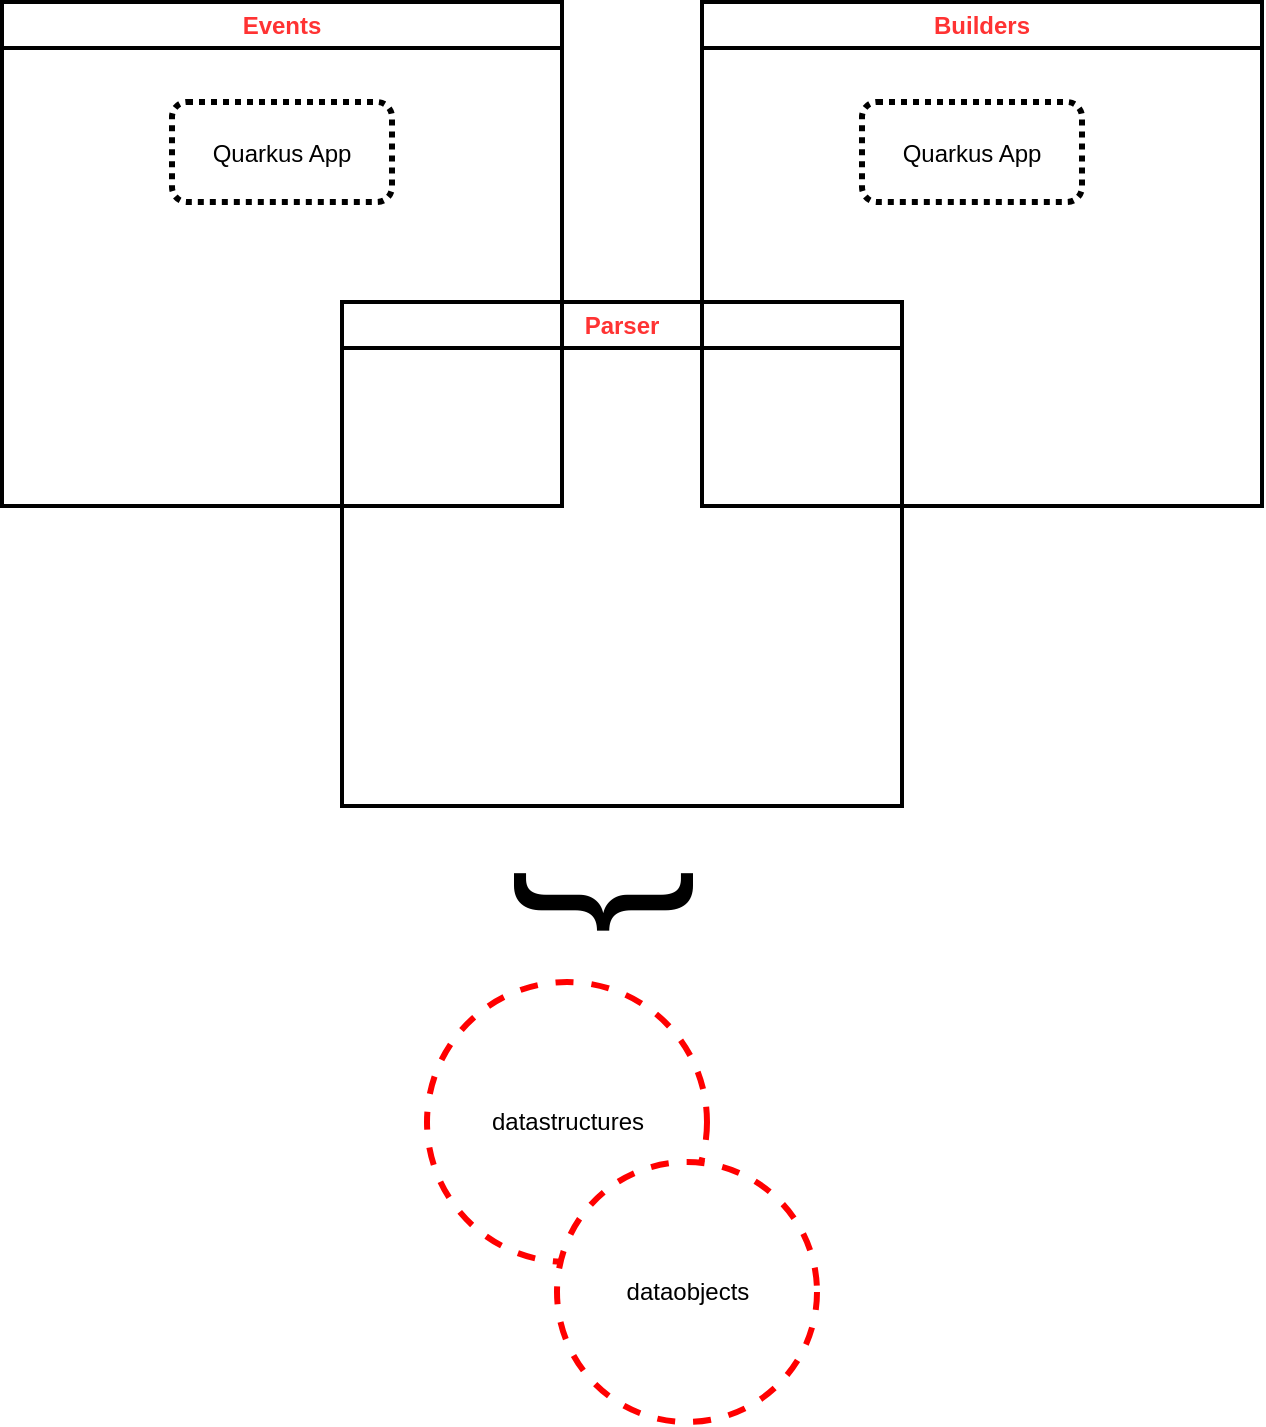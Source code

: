 <mxfile version="15.2.7" type="device" pages="6"><diagram id="ulxe3917Ou9xuqTpKllI" name="Interaction"><mxGraphModel dx="1106" dy="997" grid="1" gridSize="10" guides="1" tooltips="1" connect="1" arrows="1" fold="1" page="1" pageScale="1" pageWidth="1100" pageHeight="850" math="0" shadow="0"><root><mxCell id="8vYpwGuphNS5L3j3tGN_-0"/><mxCell id="8vYpwGuphNS5L3j3tGN_-1" parent="8vYpwGuphNS5L3j3tGN_-0"/><mxCell id="IEOnPltbJGbIKzHviBoK-0" value="Parser" style="swimlane;whiteSpace=wrap;fontColor=#FF3333;strokeWidth=2;" vertex="1" parent="8vYpwGuphNS5L3j3tGN_-1"><mxGeometry x="340" y="230" width="280" height="252" as="geometry"/></mxCell><mxCell id="IEOnPltbJGbIKzHviBoK-2" value="Events" style="swimlane;whiteSpace=wrap;fontColor=#FF3333;strokeWidth=2;" vertex="1" parent="8vYpwGuphNS5L3j3tGN_-1"><mxGeometry x="170" y="80" width="280" height="252" as="geometry"/></mxCell><mxCell id="IEOnPltbJGbIKzHviBoK-3" value="Quarkus App" style="rounded=1;strokeWidth=3;dashed=1;dashPattern=1 1;" vertex="1" parent="IEOnPltbJGbIKzHviBoK-2"><mxGeometry x="85" y="50" width="110" height="50" as="geometry"/></mxCell><mxCell id="IEOnPltbJGbIKzHviBoK-4" value="Builders" style="swimlane;whiteSpace=wrap;fontColor=#FF3333;strokeWidth=2;" vertex="1" parent="8vYpwGuphNS5L3j3tGN_-1"><mxGeometry x="520" y="80" width="280" height="252" as="geometry"/></mxCell><mxCell id="IEOnPltbJGbIKzHviBoK-5" value="Quarkus App" style="rounded=1;strokeWidth=3;dashed=1;dashPattern=1 1;" vertex="1" parent="IEOnPltbJGbIKzHviBoK-4"><mxGeometry x="80" y="50" width="110" height="50" as="geometry"/></mxCell><mxCell id="IEOnPltbJGbIKzHviBoK-10" value="datastructures" style="ellipse;whiteSpace=wrap;html=1;aspect=fixed;strokeWidth=3;dashed=1;strokeColor=#FF0000;" vertex="1" parent="8vYpwGuphNS5L3j3tGN_-1"><mxGeometry x="382.5" y="570" width="140" height="140" as="geometry"/></mxCell><mxCell id="IEOnPltbJGbIKzHviBoK-9" value="dataobjects" style="ellipse;whiteSpace=wrap;html=1;aspect=fixed;strokeWidth=3;dashed=1;strokeColor=#FF0000;" vertex="1" parent="8vYpwGuphNS5L3j3tGN_-1"><mxGeometry x="447.5" y="660" width="130" height="130" as="geometry"/></mxCell><mxCell id="IEOnPltbJGbIKzHviBoK-13" value="&lt;font style=&quot;font-size: 96px&quot;&gt;}&lt;/font&gt;" style="text;html=1;strokeColor=none;fillColor=none;align=center;verticalAlign=middle;whiteSpace=wrap;rounded=0;dashed=1;rotation=90;" vertex="1" parent="8vYpwGuphNS5L3j3tGN_-1"><mxGeometry x="460" y="520" width="40" height="20" as="geometry"/></mxCell></root></mxGraphModel></diagram><diagram id="kiQTEqcOGtj1cUUPd3Hc" name="EventBuilder-Overview"><mxGraphModel dx="1106" dy="997" grid="1" gridSize="10" guides="1" tooltips="1" connect="1" arrows="1" fold="1" page="1" pageScale="1" pageWidth="1100" pageHeight="850" math="0" shadow="0"><root><mxCell id="bd1XEU9sp6yISs1n2xl9-0"/><mxCell id="bd1XEU9sp6yISs1n2xl9-1" parent="bd1XEU9sp6yISs1n2xl9-0"/><mxCell id="WXGwkjUU3RUpJI2dXeLc-0" value="Event Builder" style="swimlane;whiteSpace=wrap;fontColor=#FF3333;dashed=1;strokeWidth=3;strokeColor=#006633;" parent="bd1XEU9sp6yISs1n2xl9-1" vertex="1"><mxGeometry x="700" y="140" width="310" height="310" as="geometry"/></mxCell><mxCell id="WXGwkjUU3RUpJI2dXeLc-6" value="Event Builder Components" style="swimlane;whiteSpace=wrap;fontColor=#FF3333;dashed=1;strokeWidth=3;strokeColor=#006633;align=center;" parent="bd1XEU9sp6yISs1n2xl9-1" vertex="1"><mxGeometry x="95" y="94" width="275" height="236" as="geometry"/></mxCell><mxCell id="WXGwkjUU3RUpJI2dXeLc-2" value="Parsers" style="ellipse;whiteSpace=wrap;html=1;dashed=1;fontFamily=Verdana;fontSize=14;fontColor=#FF3333;strokeWidth=3;" parent="WXGwkjUU3RUpJI2dXeLc-6" vertex="1"><mxGeometry x="84.25" y="40" width="106.5" height="85" as="geometry"/></mxCell><mxCell id="WXGwkjUU3RUpJI2dXeLc-3" value="Data&lt;br&gt;Objects" style="ellipse;whiteSpace=wrap;html=1;dashed=1;fontFamily=Verdana;fontSize=14;fontColor=#FF3333;strokeWidth=3;" parent="WXGwkjUU3RUpJI2dXeLc-6" vertex="1"><mxGeometry x="55" y="96" width="92.5" height="70" as="geometry"/></mxCell><mxCell id="WXGwkjUU3RUpJI2dXeLc-4" value="Data&lt;br&gt;Structures" style="ellipse;whiteSpace=wrap;html=1;dashed=1;fontFamily=Verdana;fontSize=14;fontColor=#FF3333;strokeWidth=3;" parent="WXGwkjUU3RUpJI2dXeLc-6" vertex="1"><mxGeometry x="125" y="96" width="95" height="70" as="geometry"/></mxCell><mxCell id="WXGwkjUU3RUpJI2dXeLc-5" value="Event" style="ellipse;whiteSpace=wrap;html=1;dashed=1;fontFamily=Verdana;fontSize=14;fontColor=#FF3333;strokeWidth=3;" parent="bd1XEU9sp6yISs1n2xl9-1" vertex="1"><mxGeometry x="30" y="70" width="110" height="84" as="geometry"/></mxCell></root></mxGraphModel></diagram><diagram name="EventBuilder-WithiniDaaS" id="Mc_lJb-6TFqywcktzr2C"><mxGraphModel dx="1106" dy="997" grid="1" gridSize="10" guides="1" tooltips="1" connect="1" arrows="1" fold="1" page="1" pageScale="1" pageWidth="1169" pageHeight="826" background="none" math="0" shadow="0"><root><mxCell id="-2KMAy27HxV8J3acrTl2-0"/><mxCell id="-2KMAy27HxV8J3acrTl2-1" parent="-2KMAy27HxV8J3acrTl2-0"/><mxCell id="-2KMAy27HxV8J3acrTl2-2" value="iDaaS Connect" style="swimlane;whiteSpace=wrap;fontColor=#FF0000;strokeWidth=2;" parent="-2KMAy27HxV8J3acrTl2-1" vertex="1"><mxGeometry x="150" y="128" width="450" height="592" as="geometry"/></mxCell><mxCell id="-2KMAy27HxV8J3acrTl2-5" value="Connection&#10;EndPoint" style="fontStyle=1;rounded=1;" parent="-2KMAy27HxV8J3acrTl2-2" vertex="1"><mxGeometry x="105.5" y="110" width="110" height="50" as="geometry"/></mxCell><mxCell id="-2KMAy27HxV8J3acrTl2-6" value="Audit" style="fontStyle=1;rounded=1;" parent="-2KMAy27HxV8J3acrTl2-2" vertex="1"><mxGeometry x="105.5" y="220" width="110" height="50" as="geometry"/></mxCell><mxCell id="-2KMAy27HxV8J3acrTl2-7" value="" style="endArrow=open;strokeColor=#FF0000;endFill=1;rounded=0;strokeWidth=3;" parent="-2KMAy27HxV8J3acrTl2-2" source="-2KMAy27HxV8J3acrTl2-5" target="-2KMAy27HxV8J3acrTl2-6" edge="1"><mxGeometry relative="1" as="geometry"/></mxCell><mxCell id="-2KMAy27HxV8J3acrTl2-8" value="Bean&#10;(Routing/&#10;Terminology, &#10;etc.)" style="fontStyle=1;rounded=1;" parent="-2KMAy27HxV8J3acrTl2-2" vertex="1"><mxGeometry x="105.5" y="325" width="110" height="75" as="geometry"/></mxCell><mxCell id="-2KMAy27HxV8J3acrTl2-9" value="" style="endArrow=open;strokeColor=#FF0000;endFill=1;rounded=0;strokeWidth=3;" parent="-2KMAy27HxV8J3acrTl2-2" source="-2KMAy27HxV8J3acrTl2-6" target="-2KMAy27HxV8J3acrTl2-8" edge="1"><mxGeometry relative="1" as="geometry"/></mxCell><mxCell id="-2KMAy27HxV8J3acrTl2-11" value="Event Builder" style="swimlane;whiteSpace=wrap;fontColor=#FF3333;dashed=1;strokeWidth=3;strokeColor=#006633;" parent="-2KMAy27HxV8J3acrTl2-2" vertex="1"><mxGeometry x="200" y="362" width="240" height="208" as="geometry"/></mxCell><mxCell id="-2KMAy27HxV8J3acrTl2-40" value="Event &lt;br&gt;Builder" style="ellipse;whiteSpace=wrap;html=1;dashed=1;fontFamily=Verdana;fontSize=14;fontColor=#FF3333;strokeWidth=3;" parent="-2KMAy27HxV8J3acrTl2-11" vertex="1"><mxGeometry x="10" y="60" width="110" height="86" as="geometry"/></mxCell><mxCell id="-2KMAy27HxV8J3acrTl2-41" value="Parsers" style="ellipse;whiteSpace=wrap;html=1;dashed=1;fontFamily=Verdana;fontSize=14;fontColor=#FF3333;strokeWidth=3;" parent="-2KMAy27HxV8J3acrTl2-11" vertex="1"><mxGeometry x="100" y="80" width="83" height="64" as="geometry"/></mxCell><mxCell id="-2KMAy27HxV8J3acrTl2-42" value="Data&lt;br&gt;Objects" style="ellipse;whiteSpace=wrap;html=1;dashed=1;fontFamily=Verdana;fontSize=14;fontColor=#FF3333;strokeWidth=3;" parent="-2KMAy27HxV8J3acrTl2-11" vertex="1"><mxGeometry x="150" y="40" width="85" height="69" as="geometry"/></mxCell><mxCell id="-2KMAy27HxV8J3acrTl2-43" value="Data&lt;br&gt;Structures" style="ellipse;whiteSpace=wrap;html=1;dashed=1;fontFamily=Verdana;fontSize=14;fontColor=#FF3333;strokeWidth=3;" parent="-2KMAy27HxV8J3acrTl2-11" vertex="1"><mxGeometry x="140" y="120" width="95" height="70" as="geometry"/></mxCell><mxCell id="-2KMAy27HxV8J3acrTl2-30" value="KIC (Knowledge, Insight and Conformance)" style="swimlane;whiteSpace=wrap;fontColor=#FF3333;strokeWidth=2;" parent="-2KMAy27HxV8J3acrTl2-1" vertex="1"><mxGeometry x="722" y="128" width="280" height="132" as="geometry"/></mxCell><mxCell id="-2KMAy27HxV8J3acrTl2-31" value="iDaaS KIC&#10;Integration" style="rounded=1;strokeWidth=2;dashed=1;" parent="-2KMAy27HxV8J3acrTl2-30" vertex="1"><mxGeometry x="85" y="52" width="110" height="50" as="geometry"/></mxCell><mxCell id="-2KMAy27HxV8J3acrTl2-36" value="" style="endArrow=open;strokeColor=#FF0000;endFill=1;rounded=0;exitX=1;exitY=0.5;exitDx=0;exitDy=0;edgeStyle=orthogonalEdgeStyle;dashed=1;strokeWidth=3;" parent="-2KMAy27HxV8J3acrTl2-1" source="-2KMAy27HxV8J3acrTl2-6" edge="1"><mxGeometry relative="1" as="geometry"><mxPoint x="590" y="80" as="targetPoint"/><Array as="points"><mxPoint x="430" y="373"/><mxPoint x="430" y="80"/><mxPoint x="520" y="80"/></Array></mxGeometry></mxCell><mxCell id="-2KMAy27HxV8J3acrTl2-3" value="" style="ellipse;shape=startState;fillColor=#000000;strokeColor=#ff0000;" parent="-2KMAy27HxV8J3acrTl2-1" vertex="1"><mxGeometry x="40" y="248" width="30" height="30" as="geometry"/></mxCell><mxCell id="-2KMAy27HxV8J3acrTl2-4" value="" style="edgeStyle=elbowEdgeStyle;elbow=horizontal;verticalAlign=bottom;endArrow=open;endSize=8;strokeColor=#FF0000;endFill=1;rounded=0;startArrow=classic;startFill=1;strokeWidth=3;dashed=1;" parent="-2KMAy27HxV8J3acrTl2-1" source="-2KMAy27HxV8J3acrTl2-3" target="-2KMAy27HxV8J3acrTl2-5" edge="1"><mxGeometry x="295.5" y="168" as="geometry"><mxPoint x="310.5" y="238" as="targetPoint"/></mxGeometry></mxCell><mxCell id="-2KMAy27HxV8J3acrTl2-37" value="External&#10;System" style="text;strokeColor=none;fillColor=none;align=left;verticalAlign=top;spacingLeft=4;spacingRight=4;overflow=hidden;rotatable=0;points=[[0,0.5],[1,0.5]];portConstraint=eastwest;fontFamily=Verdana;fontSize=14;fontColor=#0000FF;fontStyle=1" parent="-2KMAy27HxV8J3acrTl2-1" vertex="1"><mxGeometry x="17.5" y="290" width="75" height="40" as="geometry"/></mxCell><mxCell id="-2KMAy27HxV8J3acrTl2-38" value="&lt;b&gt;Kafka&lt;/b&gt;" style="shape=cylinder3;whiteSpace=wrap;html=1;boundedLbl=1;backgroundOutline=1;size=15;fontFamily=Verdana;fontSize=14;fontColor=#FF3333;dashed=1;strokeWidth=3;" parent="-2KMAy27HxV8J3acrTl2-1" vertex="1"><mxGeometry x="600" y="30" width="95" height="90" as="geometry"/></mxCell><mxCell id="-2KMAy27HxV8J3acrTl2-39" value="" style="endArrow=open;strokeColor=#FF0000;endFill=1;rounded=0;edgeStyle=orthogonalEdgeStyle;dashed=1;strokeWidth=3;" parent="-2KMAy27HxV8J3acrTl2-1" edge="1"><mxGeometry relative="1" as="geometry"><mxPoint x="600" y="630" as="sourcePoint"/><mxPoint x="650" y="130" as="targetPoint"/><Array as="points"><mxPoint x="650" y="630"/></Array></mxGeometry></mxCell><mxCell id="-2KMAy27HxV8J3acrTl2-44" value="Terminology Persistence" style="swimlane;whiteSpace=wrap;fontColor=#FF3333;strokeWidth=2;" parent="-2KMAy27HxV8J3acrTl2-1" vertex="1"><mxGeometry x="722" y="400" width="280" height="252" as="geometry"/></mxCell><mxCell id="-2KMAy27HxV8J3acrTl2-45" value="Quarkus App" style="rounded=1;strokeWidth=3;dashed=1;dashPattern=1 1;" parent="-2KMAy27HxV8J3acrTl2-44" vertex="1"><mxGeometry x="90" y="100" width="110" height="50" as="geometry"/></mxCell><mxCell id="-2KMAy27HxV8J3acrTl2-46" value="" style="endArrow=classic;strokeColor=#FF0000;endFill=1;rounded=0;edgeStyle=orthogonalEdgeStyle;dashed=1;strokeWidth=3;exitX=0;exitY=0.5;exitDx=0;exitDy=0;startArrow=classic;startFill=1;" parent="-2KMAy27HxV8J3acrTl2-1" source="-2KMAy27HxV8J3acrTl2-45" edge="1"><mxGeometry relative="1" as="geometry"><mxPoint x="610" y="640" as="sourcePoint"/><mxPoint x="660" y="130" as="targetPoint"/><Array as="points"><mxPoint x="660" y="525"/></Array></mxGeometry></mxCell><mxCell id="-2KMAy27HxV8J3acrTl2-47" value="" style="endArrow=none;strokeColor=#FF0000;endFill=0;rounded=0;edgeStyle=orthogonalEdgeStyle;dashed=1;strokeWidth=3;startArrow=classic;startFill=1;" parent="-2KMAy27HxV8J3acrTl2-1" edge="1"><mxGeometry relative="1" as="geometry"><mxPoint x="800" y="210" as="sourcePoint"/><mxPoint x="670" y="140" as="targetPoint"/><Array as="points"><mxPoint x="670" y="210"/></Array></mxGeometry></mxCell><mxCell id="-2KMAy27HxV8J3acrTl2-48" value="" style="shape=dataStorage;whiteSpace=wrap;html=1;fixedSize=1;rounded=1;dashed=1;fontFamily=Verdana;fontSize=14;fontColor=#FF3333;strokeWidth=4;rotation=-180;strokeColor=#0000CC;" parent="-2KMAy27HxV8J3acrTl2-1" vertex="1"><mxGeometry x="1018" y="268" width="100" height="80" as="geometry"/></mxCell><mxCell id="-2KMAy27HxV8J3acrTl2-50" value="RDBMS" style="fontStyle=1;rounded=1;strokeColor=none;" parent="-2KMAy27HxV8J3acrTl2-1" vertex="1"><mxGeometry x="1047" y="285" width="50" height="50" as="geometry"/></mxCell><mxCell id="-2KMAy27HxV8J3acrTl2-49" value="" style="shape=dataStorage;whiteSpace=wrap;html=1;fixedSize=1;rounded=1;dashed=1;fontFamily=Verdana;fontSize=14;fontColor=#FF3333;strokeWidth=4;rotation=-180;strokeColor=#0000CC;" parent="-2KMAy27HxV8J3acrTl2-1" vertex="1"><mxGeometry x="1018" y="370" width="100" height="80" as="geometry"/></mxCell><mxCell id="-2KMAy27HxV8J3acrTl2-51" value="NoSQL" style="fontStyle=1;rounded=1;strokeColor=none;" parent="-2KMAy27HxV8J3acrTl2-1" vertex="1"><mxGeometry x="1047" y="385" width="50" height="50" as="geometry"/></mxCell><mxCell id="S8z9UE66z-leJwnGE7oX-0" value="" style="endArrow=classic;strokeColor=#FF0000;endFill=1;rounded=0;edgeStyle=orthogonalEdgeStyle;dashed=1;strokeWidth=3;startArrow=classic;startFill=1;" parent="-2KMAy27HxV8J3acrTl2-1" target="-2KMAy27HxV8J3acrTl2-48" edge="1"><mxGeometry relative="1" as="geometry"><mxPoint x="930" y="525" as="sourcePoint"/><mxPoint x="638" y="140" as="targetPoint"/><Array as="points"><mxPoint x="988" y="525"/><mxPoint x="988" y="308"/></Array></mxGeometry></mxCell><mxCell id="S8z9UE66z-leJwnGE7oX-2" value="" style="endArrow=classic;strokeColor=#FF0000;endFill=1;rounded=0;edgeStyle=orthogonalEdgeStyle;dashed=1;strokeWidth=3;startArrow=none;startFill=0;" parent="-2KMAy27HxV8J3acrTl2-1" edge="1"><mxGeometry relative="1" as="geometry"><mxPoint x="989" y="408" as="sourcePoint"/><mxPoint x="1019" y="408" as="targetPoint"/><Array as="points"><mxPoint x="989" y="408"/></Array></mxGeometry></mxCell><mxCell id="S8z9UE66z-leJwnGE7oX-3" value="" style="endArrow=none;strokeColor=#FF0000;endFill=0;rounded=0;edgeStyle=orthogonalEdgeStyle;dashed=1;strokeWidth=3;startArrow=classic;startFill=1;exitX=0.5;exitY=1;exitDx=0;exitDy=0;" parent="-2KMAy27HxV8J3acrTl2-1" source="-2KMAy27HxV8J3acrTl2-48" edge="1"><mxGeometry relative="1" as="geometry"><mxPoint x="1150" y="230" as="sourcePoint"/><mxPoint x="920" y="210" as="targetPoint"/><Array as="points"><mxPoint x="1068" y="210"/></Array></mxGeometry></mxCell></root></mxGraphModel></diagram><diagram name="EventBuilder-WithiniDaaS-ThirdPartyApps" id="8dgoup-V4tSh-Kbf2mVl"><mxGraphModel dx="1106" dy="997" grid="1" gridSize="10" guides="1" tooltips="1" connect="1" arrows="1" fold="1" page="1" pageScale="1" pageWidth="1169" pageHeight="826" background="none" math="0" shadow="0"><root><mxCell id="3XrLEpBF6TZmgAFREp5K-0"/><mxCell id="3XrLEpBF6TZmgAFREp5K-1" parent="3XrLEpBF6TZmgAFREp5K-0"/><mxCell id="3XrLEpBF6TZmgAFREp5K-2" value="iDaaS Connect" style="swimlane;whiteSpace=wrap;fontColor=#FF0000;strokeWidth=2;" parent="3XrLEpBF6TZmgAFREp5K-1" vertex="1"><mxGeometry x="150" y="128" width="450" height="592" as="geometry"/></mxCell><mxCell id="3XrLEpBF6TZmgAFREp5K-3" value="Connection&#10;EndPoint" style="fontStyle=1;rounded=1;" parent="3XrLEpBF6TZmgAFREp5K-2" vertex="1"><mxGeometry x="105.5" y="110" width="110" height="50" as="geometry"/></mxCell><mxCell id="3XrLEpBF6TZmgAFREp5K-4" value="Audit" style="fontStyle=1;rounded=1;" parent="3XrLEpBF6TZmgAFREp5K-2" vertex="1"><mxGeometry x="105.5" y="220" width="110" height="50" as="geometry"/></mxCell><mxCell id="3XrLEpBF6TZmgAFREp5K-5" value="" style="endArrow=open;strokeColor=#FF0000;endFill=1;rounded=0;strokeWidth=3;" parent="3XrLEpBF6TZmgAFREp5K-2" source="3XrLEpBF6TZmgAFREp5K-3" target="3XrLEpBF6TZmgAFREp5K-4" edge="1"><mxGeometry relative="1" as="geometry"/></mxCell><mxCell id="3XrLEpBF6TZmgAFREp5K-6" value="Bean&#10;(Routing/&#10;Terminology, &#10;etc.)" style="fontStyle=1;rounded=1;" parent="3XrLEpBF6TZmgAFREp5K-2" vertex="1"><mxGeometry x="105.5" y="325" width="110" height="75" as="geometry"/></mxCell><mxCell id="3XrLEpBF6TZmgAFREp5K-7" value="" style="endArrow=open;strokeColor=#FF0000;endFill=1;rounded=0;strokeWidth=3;" parent="3XrLEpBF6TZmgAFREp5K-2" source="3XrLEpBF6TZmgAFREp5K-4" target="3XrLEpBF6TZmgAFREp5K-6" edge="1"><mxGeometry relative="1" as="geometry"/></mxCell><mxCell id="3XrLEpBF6TZmgAFREp5K-8" value="Event Builder" style="swimlane;whiteSpace=wrap;fontColor=#FF3333;dashed=1;strokeWidth=3;strokeColor=#006633;" parent="3XrLEpBF6TZmgAFREp5K-2" vertex="1"><mxGeometry x="200" y="362" width="240" height="208" as="geometry"/></mxCell><mxCell id="3XrLEpBF6TZmgAFREp5K-9" value="Event &lt;br&gt;Builder" style="ellipse;whiteSpace=wrap;html=1;dashed=1;fontFamily=Verdana;fontSize=14;fontColor=#FF3333;strokeWidth=3;" parent="3XrLEpBF6TZmgAFREp5K-8" vertex="1"><mxGeometry x="10" y="60" width="110" height="86" as="geometry"/></mxCell><mxCell id="3XrLEpBF6TZmgAFREp5K-10" value="Parsers" style="ellipse;whiteSpace=wrap;html=1;dashed=1;fontFamily=Verdana;fontSize=14;fontColor=#FF3333;strokeWidth=3;" parent="3XrLEpBF6TZmgAFREp5K-8" vertex="1"><mxGeometry x="100" y="80" width="83" height="64" as="geometry"/></mxCell><mxCell id="3XrLEpBF6TZmgAFREp5K-11" value="Data&lt;br&gt;Objects" style="ellipse;whiteSpace=wrap;html=1;dashed=1;fontFamily=Verdana;fontSize=14;fontColor=#FF3333;strokeWidth=3;" parent="3XrLEpBF6TZmgAFREp5K-8" vertex="1"><mxGeometry x="150" y="40" width="85" height="69" as="geometry"/></mxCell><mxCell id="3XrLEpBF6TZmgAFREp5K-12" value="Data&lt;br&gt;Structures" style="ellipse;whiteSpace=wrap;html=1;dashed=1;fontFamily=Verdana;fontSize=14;fontColor=#FF3333;strokeWidth=3;" parent="3XrLEpBF6TZmgAFREp5K-8" vertex="1"><mxGeometry x="140" y="120" width="95" height="70" as="geometry"/></mxCell><mxCell id="3XrLEpBF6TZmgAFREp5K-13" value="KIC (Knowledge, Insight and Conformance)" style="swimlane;whiteSpace=wrap;fontColor=#FF3333;strokeWidth=2;" parent="3XrLEpBF6TZmgAFREp5K-1" vertex="1"><mxGeometry x="722" y="128" width="280" height="152" as="geometry"/></mxCell><mxCell id="3XrLEpBF6TZmgAFREp5K-14" value="iDaaS KIC&#10;Integration" style="rounded=1;strokeWidth=2;dashed=1;" parent="3XrLEpBF6TZmgAFREp5K-13" vertex="1"><mxGeometry x="85" y="52" width="110" height="50" as="geometry"/></mxCell><mxCell id="3XrLEpBF6TZmgAFREp5K-15" value="" style="endArrow=open;strokeColor=#FF0000;endFill=1;rounded=0;exitX=1;exitY=0.5;exitDx=0;exitDy=0;edgeStyle=orthogonalEdgeStyle;dashed=1;strokeWidth=3;" parent="3XrLEpBF6TZmgAFREp5K-1" source="3XrLEpBF6TZmgAFREp5K-4" edge="1"><mxGeometry relative="1" as="geometry"><mxPoint x="590" y="80" as="targetPoint"/><Array as="points"><mxPoint x="430" y="373"/><mxPoint x="430" y="80"/><mxPoint x="520" y="80"/></Array></mxGeometry></mxCell><mxCell id="3XrLEpBF6TZmgAFREp5K-16" value="" style="ellipse;shape=startState;fillColor=#000000;strokeColor=#ff0000;" parent="3XrLEpBF6TZmgAFREp5K-1" vertex="1"><mxGeometry x="40" y="248" width="30" height="30" as="geometry"/></mxCell><mxCell id="3XrLEpBF6TZmgAFREp5K-17" value="" style="edgeStyle=elbowEdgeStyle;elbow=horizontal;verticalAlign=bottom;endArrow=open;endSize=8;strokeColor=#FF0000;endFill=1;rounded=0;startArrow=classic;startFill=1;strokeWidth=3;dashed=1;" parent="3XrLEpBF6TZmgAFREp5K-1" source="3XrLEpBF6TZmgAFREp5K-16" target="3XrLEpBF6TZmgAFREp5K-3" edge="1"><mxGeometry x="295.5" y="168" as="geometry"><mxPoint x="310.5" y="238" as="targetPoint"/></mxGeometry></mxCell><mxCell id="3XrLEpBF6TZmgAFREp5K-18" value="External&#10;System" style="text;strokeColor=none;fillColor=none;align=left;verticalAlign=top;spacingLeft=4;spacingRight=4;overflow=hidden;rotatable=0;points=[[0,0.5],[1,0.5]];portConstraint=eastwest;fontFamily=Verdana;fontSize=14;fontColor=#0000FF;fontStyle=1" parent="3XrLEpBF6TZmgAFREp5K-1" vertex="1"><mxGeometry x="17.5" y="290" width="75" height="40" as="geometry"/></mxCell><mxCell id="3XrLEpBF6TZmgAFREp5K-19" value="&lt;b&gt;Kafka&lt;/b&gt;" style="shape=cylinder3;whiteSpace=wrap;html=1;boundedLbl=1;backgroundOutline=1;size=15;fontFamily=Verdana;fontSize=14;fontColor=#FF3333;dashed=1;strokeWidth=3;" parent="3XrLEpBF6TZmgAFREp5K-1" vertex="1"><mxGeometry x="600" y="30" width="95" height="90" as="geometry"/></mxCell><mxCell id="3XrLEpBF6TZmgAFREp5K-20" value="" style="endArrow=open;strokeColor=#FF0000;endFill=1;rounded=0;edgeStyle=orthogonalEdgeStyle;dashed=1;strokeWidth=3;" parent="3XrLEpBF6TZmgAFREp5K-1" edge="1"><mxGeometry relative="1" as="geometry"><mxPoint x="600" y="630" as="sourcePoint"/><mxPoint x="650" y="130" as="targetPoint"/><Array as="points"><mxPoint x="650" y="630"/></Array></mxGeometry></mxCell><mxCell id="3XrLEpBF6TZmgAFREp5K-21" value="Terminology Persistence" style="swimlane;whiteSpace=wrap;fontColor=#FF3333;strokeWidth=2;" parent="3XrLEpBF6TZmgAFREp5K-1" vertex="1"><mxGeometry x="722" y="400" width="280" height="252" as="geometry"/></mxCell><mxCell id="3XrLEpBF6TZmgAFREp5K-22" value="Quarkus App" style="rounded=1;strokeWidth=3;dashed=1;dashPattern=1 1;" parent="3XrLEpBF6TZmgAFREp5K-21" vertex="1"><mxGeometry x="90" y="100" width="110" height="50" as="geometry"/></mxCell><mxCell id="3XrLEpBF6TZmgAFREp5K-23" value="" style="endArrow=classic;strokeColor=#FF0000;endFill=1;rounded=0;edgeStyle=orthogonalEdgeStyle;dashed=1;strokeWidth=3;exitX=0;exitY=0.5;exitDx=0;exitDy=0;startArrow=classic;startFill=1;" parent="3XrLEpBF6TZmgAFREp5K-1" source="3XrLEpBF6TZmgAFREp5K-22" edge="1"><mxGeometry relative="1" as="geometry"><mxPoint x="610" y="640" as="sourcePoint"/><mxPoint x="660" y="130" as="targetPoint"/><Array as="points"><mxPoint x="660" y="525"/></Array></mxGeometry></mxCell><mxCell id="3XrLEpBF6TZmgAFREp5K-24" value="" style="endArrow=none;strokeColor=#FF0000;endFill=0;rounded=0;edgeStyle=orthogonalEdgeStyle;dashed=1;strokeWidth=3;startArrow=classic;startFill=1;" parent="3XrLEpBF6TZmgAFREp5K-1" edge="1"><mxGeometry relative="1" as="geometry"><mxPoint x="800" y="210" as="sourcePoint"/><mxPoint x="670" y="140" as="targetPoint"/><Array as="points"><mxPoint x="670" y="210"/></Array></mxGeometry></mxCell><mxCell id="3XrLEpBF6TZmgAFREp5K-25" value="" style="shape=dataStorage;whiteSpace=wrap;html=1;fixedSize=1;rounded=1;dashed=1;fontFamily=Verdana;fontSize=14;fontColor=#FF3333;strokeWidth=4;rotation=-180;strokeColor=#0000CC;" parent="3XrLEpBF6TZmgAFREp5K-1" vertex="1"><mxGeometry x="1030" y="268" width="100" height="80" as="geometry"/></mxCell><mxCell id="3XrLEpBF6TZmgAFREp5K-26" value="RDBMS" style="fontStyle=1;rounded=1;strokeColor=none;" parent="3XrLEpBF6TZmgAFREp5K-1" vertex="1"><mxGeometry x="1059" y="285" width="50" height="50" as="geometry"/></mxCell><mxCell id="3XrLEpBF6TZmgAFREp5K-27" value="" style="shape=dataStorage;whiteSpace=wrap;html=1;fixedSize=1;rounded=1;dashed=1;fontFamily=Verdana;fontSize=14;fontColor=#FF3333;strokeWidth=4;rotation=-180;strokeColor=#0000CC;" parent="3XrLEpBF6TZmgAFREp5K-1" vertex="1"><mxGeometry x="1030" y="370" width="100" height="80" as="geometry"/></mxCell><mxCell id="3XrLEpBF6TZmgAFREp5K-28" value="NoSQL" style="fontStyle=1;rounded=1;strokeColor=none;" parent="3XrLEpBF6TZmgAFREp5K-1" vertex="1"><mxGeometry x="1059" y="385" width="50" height="50" as="geometry"/></mxCell><mxCell id="3XrLEpBF6TZmgAFREp5K-29" value="" style="endArrow=classic;strokeColor=#FF0000;endFill=1;rounded=0;edgeStyle=orthogonalEdgeStyle;dashed=1;strokeWidth=3;startArrow=classic;startFill=1;" parent="3XrLEpBF6TZmgAFREp5K-1" target="3XrLEpBF6TZmgAFREp5K-25" edge="1"><mxGeometry relative="1" as="geometry"><mxPoint x="930" y="525" as="sourcePoint"/><mxPoint x="638" y="140" as="targetPoint"/><Array as="points"><mxPoint x="988" y="525"/><mxPoint x="988" y="308"/></Array></mxGeometry></mxCell><mxCell id="3XrLEpBF6TZmgAFREp5K-30" value="" style="endArrow=classic;strokeColor=#FF0000;endFill=1;rounded=0;edgeStyle=orthogonalEdgeStyle;dashed=1;strokeWidth=3;startArrow=none;startFill=0;" parent="3XrLEpBF6TZmgAFREp5K-1" edge="1"><mxGeometry relative="1" as="geometry"><mxPoint x="1001" y="408" as="sourcePoint"/><mxPoint x="1031" y="408" as="targetPoint"/><Array as="points"><mxPoint x="1001" y="408"/></Array></mxGeometry></mxCell><mxCell id="3XrLEpBF6TZmgAFREp5K-31" value="" style="endArrow=none;strokeColor=#FF0000;endFill=0;rounded=0;edgeStyle=orthogonalEdgeStyle;dashed=1;strokeWidth=3;startArrow=classic;startFill=1;exitX=0.5;exitY=1;exitDx=0;exitDy=0;" parent="3XrLEpBF6TZmgAFREp5K-1" source="3XrLEpBF6TZmgAFREp5K-25" edge="1"><mxGeometry relative="1" as="geometry"><mxPoint x="1150" y="230" as="sourcePoint"/><mxPoint x="920" y="210" as="targetPoint"/><Array as="points"><mxPoint x="1080" y="210"/></Array></mxGeometry></mxCell></root></mxGraphModel></diagram><diagram id="lj4dx6glvmICcAoy7SPo" name="Terminologies"><mxGraphModel dx="1106" dy="997" grid="1" gridSize="10" guides="1" tooltips="1" connect="1" arrows="1" fold="1" page="1" pageScale="1" pageWidth="1100" pageHeight="850" math="0" shadow="0"><root><mxCell id="QduFuZYSjqJJgHO1AbLs-0"/><mxCell id="QduFuZYSjqJJgHO1AbLs-1" parent="QduFuZYSjqJJgHO1AbLs-0"/><mxCell id="Q1M-0kxsI51w2UNyi3Uw-0" value="Conversions" style="swimlane;whiteSpace=wrap;strokeWidth=2;strokeColor=#1966FF;fontFamily=Comfortaa;fontSource=https%3A%2F%2Ffonts.googleapis.com%2Fcss%3Ffamily%3DComfortaa;fontColor=#FF0000;rounded=1;shadow=0;fontStyle=1" parent="QduFuZYSjqJJgHO1AbLs-1" vertex="1"><mxGeometry x="50" y="100" width="280" height="200" as="geometry"/></mxCell><mxCell id="Q1M-0kxsI51w2UNyi3Uw-12" value="CCDA" style="text;html=1;strokeColor=none;fillColor=none;align=center;verticalAlign=middle;whiteSpace=wrap;rounded=0;dashed=1;fontFamily=Comfortaa;fontSource=https%3A%2F%2Ffonts.googleapis.com%2Fcss%3Ffamily%3DComfortaa;fontColor=#FF0000;fontSize=15;" parent="Q1M-0kxsI51w2UNyi3Uw-0" vertex="1"><mxGeometry x="110" y="60" width="40" height="20" as="geometry"/></mxCell><mxCell id="Q1M-0kxsI51w2UNyi3Uw-13" value="v3" style="text;html=1;strokeColor=none;fillColor=none;align=center;verticalAlign=middle;whiteSpace=wrap;rounded=0;dashed=1;fontFamily=Comfortaa;fontSource=https://fonts.googleapis.com/css?family=Comfortaa;fontColor=#FF0000;fontSize=15;" parent="Q1M-0kxsI51w2UNyi3Uw-0" vertex="1"><mxGeometry x="80" y="90" width="40" height="20" as="geometry"/></mxCell><mxCell id="Q1M-0kxsI51w2UNyi3Uw-14" value="v4" style="text;html=1;strokeColor=none;fillColor=none;align=center;verticalAlign=middle;whiteSpace=wrap;rounded=0;dashed=1;fontFamily=Comfortaa;fontSource=https://fonts.googleapis.com/css?family=Comfortaa;fontColor=#FF0000;fontSize=15;" parent="Q1M-0kxsI51w2UNyi3Uw-0" vertex="1"><mxGeometry x="140" y="90" width="40" height="20" as="geometry"/></mxCell><mxCell id="Q1M-0kxsI51w2UNyi3Uw-9" value="Industry Std Implementation(s)" style="swimlane;whiteSpace=wrap;strokeWidth=2;strokeColor=#1966FF;fontFamily=Comfortaa;fontSource=https%3A%2F%2Ffonts.googleapis.com%2Fcss%3Ffamily%3DComfortaa;fontColor=#FF0000;rounded=1;shadow=0;" parent="QduFuZYSjqJJgHO1AbLs-1" vertex="1"><mxGeometry x="340" y="100" width="280" height="200" as="geometry"/></mxCell><mxCell id="Q1M-0kxsI51w2UNyi3Uw-15" value="HL7 v2.x" style="text;html=1;strokeColor=none;fillColor=none;align=center;verticalAlign=middle;whiteSpace=wrap;rounded=0;dashed=1;fontFamily=Comfortaa;fontSource=https%3A%2F%2Ffonts.googleapis.com%2Fcss%3Ffamily%3DComfortaa;fontColor=#FF0000;fontSize=15;" parent="Q1M-0kxsI51w2UNyi3Uw-9" vertex="1"><mxGeometry x="110" y="60" width="80" height="20" as="geometry"/></mxCell><mxCell id="Q1M-0kxsI51w2UNyi3Uw-16" value="FHIR R4" style="text;html=1;strokeColor=none;fillColor=none;align=center;verticalAlign=middle;whiteSpace=wrap;rounded=0;dashed=1;fontFamily=Comfortaa;fontSource=https%3A%2F%2Ffonts.googleapis.com%2Fcss%3Ffamily%3DComfortaa;fontColor=#FF0000;fontSize=15;" parent="Q1M-0kxsI51w2UNyi3Uw-9" vertex="1"><mxGeometry x="110" y="90" width="80" height="20" as="geometry"/></mxCell><mxCell id="Q1M-0kxsI51w2UNyi3Uw-11" value="Expert Systems" style="swimlane;whiteSpace=wrap;strokeWidth=2;strokeColor=#1966FF;fontFamily=Comfortaa;fontSource=https%3A%2F%2Ffonts.googleapis.com%2Fcss%3Ffamily%3DComfortaa;fontColor=#FF3333;rounded=1;shadow=0;" parent="QduFuZYSjqJJgHO1AbLs-1" vertex="1"><mxGeometry x="630" y="100" width="280" height="200" as="geometry"/></mxCell><mxCell id="S132FvnOkkpCYLfTr2O0-0" value="APIs" style="text;html=1;strokeColor=none;fillColor=none;align=center;verticalAlign=middle;whiteSpace=wrap;rounded=0;dashed=1;fontFamily=Comfortaa;fontSource=https%3A%2F%2Ffonts.googleapis.com%2Fcss%3Ffamily%3DComfortaa;fontColor=#FF0000;fontSize=15;" parent="Q1M-0kxsI51w2UNyi3Uw-11" vertex="1"><mxGeometry x="120" y="60" width="80" height="20" as="geometry"/></mxCell><mxCell id="Q1M-0kxsI51w2UNyi3Uw-10" value="CrossMappings" style="swimlane;whiteSpace=wrap;dashed=1;strokeWidth=2;fontFamily=Comfortaa;fontSource=https%3A%2F%2Ffonts.googleapis.com%2Fcss%3Ffamily%3DComfortaa;fontColor=#000099;rounded=1;" parent="QduFuZYSjqJJgHO1AbLs-1" vertex="1"><mxGeometry x="200" y="244" width="520" height="200" as="geometry"/></mxCell><mxCell id="Q1M-0kxsI51w2UNyi3Uw-17" value="Association to all terms is by unique application and organization (facility)" style="text;html=1;strokeColor=none;fillColor=none;align=center;verticalAlign=middle;whiteSpace=wrap;rounded=0;dashed=1;fontFamily=Comfortaa;fontSource=https://fonts.googleapis.com/css?family=Comfortaa;fontSize=15;fontColor=#67AB9F;fontStyle=1" parent="Q1M-0kxsI51w2UNyi3Uw-10" vertex="1"><mxGeometry x="10" y="171" width="500" height="20" as="geometry"/></mxCell></root></mxGraphModel></diagram><diagram name="General Data Flow" id="e7e014a7-5840-1c2e-5031-d8a46d1fe8dd"><mxGraphModel dx="1106" dy="997" grid="1" gridSize="10" guides="1" tooltips="1" connect="1" arrows="1" fold="1" page="1" pageScale="1" pageWidth="1169" pageHeight="826" background="none" math="0" shadow="0"><root><mxCell id="0"/><mxCell id="1" parent="0"/><mxCell id="2" value="Thread 1" style="swimlane;whiteSpace=wrap" parent="1" vertex="1"><mxGeometry x="164.5" y="128" width="280" height="570" as="geometry"/></mxCell><mxCell id="5" value="" style="ellipse;shape=startState;fillColor=#000000;strokeColor=#ff0000;" parent="2" vertex="1"><mxGeometry x="100" y="40" width="30" height="30" as="geometry"/></mxCell><mxCell id="6" value="" style="edgeStyle=elbowEdgeStyle;elbow=horizontal;verticalAlign=bottom;endArrow=open;endSize=8;strokeColor=#FF0000;endFill=1;rounded=0" parent="2" source="5" target="7" edge="1"><mxGeometry x="100" y="40" as="geometry"><mxPoint x="115" y="110" as="targetPoint"/></mxGeometry></mxCell><mxCell id="7" value="idle" style="" parent="2" vertex="1"><mxGeometry x="60" y="110" width="110" height="50" as="geometry"/></mxCell><mxCell id="8" value="user action" style="" parent="2" vertex="1"><mxGeometry x="60" y="220" width="110" height="50" as="geometry"/></mxCell><mxCell id="9" value="" style="endArrow=open;strokeColor=#FF0000;endFill=1;rounded=0" parent="2" source="7" target="8" edge="1"><mxGeometry relative="1" as="geometry"/></mxCell><mxCell id="10" value="post command" style="" parent="2" vertex="1"><mxGeometry x="60" y="325" width="110" height="50" as="geometry"/></mxCell><mxCell id="11" value="" style="endArrow=open;strokeColor=#FF0000;endFill=1;rounded=0" parent="2" source="8" target="10" edge="1"><mxGeometry relative="1" as="geometry"/></mxCell><mxCell id="12" value="" style="edgeStyle=elbowEdgeStyle;elbow=horizontal;strokeColor=#FF0000;endArrow=open;endFill=1;rounded=0" parent="2" source="10" target="7" edge="1"><mxGeometry width="100" height="100" relative="1" as="geometry"><mxPoint x="160" y="290" as="sourcePoint"/><mxPoint x="260" y="190" as="targetPoint"/><Array as="points"><mxPoint x="30" y="250"/></Array></mxGeometry></mxCell><mxCell id="3" value="Thread 2" style="swimlane;whiteSpace=wrap" parent="1" vertex="1"><mxGeometry x="444.5" y="128" width="280" height="570" as="geometry"/></mxCell><mxCell id="13" value="" style="ellipse;shape=startState;fillColor=#000000;strokeColor=#ff0000;" parent="3" vertex="1"><mxGeometry x="60" y="40" width="30" height="30" as="geometry"/></mxCell><mxCell id="14" value="" style="edgeStyle=elbowEdgeStyle;elbow=horizontal;verticalAlign=bottom;endArrow=open;endSize=8;strokeColor=#FF0000;endFill=1;rounded=0" parent="3" source="13" target="15" edge="1"><mxGeometry x="40" y="20" as="geometry"><mxPoint x="55" y="90" as="targetPoint"/></mxGeometry></mxCell><mxCell id="15" value="idle" style="" parent="3" vertex="1"><mxGeometry x="20" y="110" width="110" height="50" as="geometry"/></mxCell><mxCell id="16" value="check for &#10;new commands" style="" parent="3" vertex="1"><mxGeometry x="20" y="220" width="110" height="50" as="geometry"/></mxCell><mxCell id="17" value="" style="endArrow=open;strokeColor=#FF0000;endFill=1;rounded=0" parent="3" source="15" target="16" edge="1"><mxGeometry relative="1" as="geometry"/></mxCell><mxCell id="18" value="command queue" style="" parent="3" vertex="1"><mxGeometry x="20" y="325" width="110" height="50" as="geometry"/></mxCell><mxCell id="19" value="" style="endArrow=open;strokeColor=#FF0000;endFill=1;rounded=0" parent="3" source="16" target="18" edge="1"><mxGeometry relative="1" as="geometry"/></mxCell><mxCell id="21" value="queue empty" style="rhombus;fillColor=#ffffc0;strokeColor=#ff0000;" parent="3" vertex="1"><mxGeometry x="150" y="225" width="80" height="40" as="geometry"/></mxCell><mxCell id="22" value="yes" style="edgeStyle=elbowEdgeStyle;elbow=horizontal;align=left;verticalAlign=bottom;endArrow=open;endSize=8;strokeColor=#FF0000;exitX=0.5;exitY=0;endFill=1;rounded=0;entryX=0.75;entryY=0.5;entryPerimeter=0" parent="3" source="21" target="25" edge="1"><mxGeometry x="-1" relative="1" as="geometry"><mxPoint x="160" y="150" as="targetPoint"/><Array as="points"><mxPoint x="190" y="180"/></Array></mxGeometry></mxCell><mxCell id="23" value="no" style="edgeStyle=elbowEdgeStyle;elbow=horizontal;align=left;verticalAlign=top;endArrow=open;endSize=8;strokeColor=#FF0000;endFill=1;rounded=0" parent="3" source="21" target="30" edge="1"><mxGeometry x="-1" relative="1" as="geometry"><mxPoint x="190" y="305" as="targetPoint"/></mxGeometry></mxCell><mxCell id="24" value="" style="endArrow=open;strokeColor=#FF0000;endFill=1;rounded=0" parent="3" source="16" target="21" edge="1"><mxGeometry relative="1" as="geometry"/></mxCell><mxCell id="25" value="" style="shape=line;strokeWidth=6;strokeColor=#ff0000;rotation=90" parent="3" vertex="1"><mxGeometry x="130" y="127.5" width="50" height="15" as="geometry"/></mxCell><mxCell id="26" value="" style="edgeStyle=elbowEdgeStyle;elbow=horizontal;verticalAlign=bottom;endArrow=open;endSize=8;strokeColor=#FF0000;endFill=1;rounded=0" parent="3" source="25" target="15" edge="1"><mxGeometry x="130" y="90" as="geometry"><mxPoint x="230" y="140" as="targetPoint"/></mxGeometry></mxCell><mxCell id="30" value="dispatch&#10;command&#10;worker thread" style="" parent="3" vertex="1"><mxGeometry x="140" y="325" width="110" height="50" as="geometry"/></mxCell><mxCell id="31" value="critical&#10;section" style="shape=note;whiteSpace=wrap;size=17" parent="3" vertex="1"><mxGeometry x="105" y="490" width="100" height="50" as="geometry"/></mxCell><mxCell id="32" value="" style="endArrow=none;strokeColor=#FF0000;endFill=0;rounded=0;dashed=1" parent="3" source="18" target="31" edge="1"><mxGeometry relative="1" as="geometry"/></mxCell><mxCell id="34" value="" style="whiteSpace=wrap;strokeColor=#FF0000;fillColor=#FF0000" parent="3" vertex="1"><mxGeometry x="245" y="395" width="5" height="45" as="geometry"/></mxCell><mxCell id="41" value="" style="edgeStyle=elbowEdgeStyle;elbow=horizontal;entryX=0;entryY=0.5;strokeColor=#FF0000;endArrow=open;endFill=1;rounded=0" parent="3" source="30" target="34" edge="1"><mxGeometry width="100" height="100" relative="1" as="geometry"><mxPoint x="60" y="480" as="sourcePoint"/><mxPoint x="160" y="380" as="targetPoint"/><Array as="points"><mxPoint x="195" y="400"/></Array></mxGeometry></mxCell><mxCell id="4" value="Thread 3" style="swimlane;whiteSpace=wrap" parent="1" vertex="1"><mxGeometry x="724.5" y="128" width="280" height="570" as="geometry"/></mxCell><mxCell id="33" value="process&#10;command" style="" parent="4" vertex="1"><mxGeometry x="90" y="405" width="110" height="50" as="geometry"/></mxCell><mxCell id="35" value="" style="edgeStyle=elbowEdgeStyle;elbow=horizontal;strokeColor=#FF0000;endArrow=open;endFill=1;rounded=0;entryX=0.25;entryY=0.5;entryPerimeter=0" parent="4" target="25" edge="1"><mxGeometry width="100" height="100" relative="1" as="geometry"><mxPoint x="-30" y="410" as="sourcePoint"/><mxPoint x="-120" y="120" as="targetPoint"/><Array as="points"><mxPoint x="-10" y="135"/></Array></mxGeometry></mxCell><mxCell id="37" value="" style="edgeStyle=none;strokeColor=#FF0000;endArrow=open;endFill=1;rounded=0" parent="4" target="33" edge="1"><mxGeometry width="100" height="100" relative="1" as="geometry"><mxPoint x="-30" y="429.5" as="sourcePoint"/><mxPoint x="90" y="429.5" as="targetPoint"/></mxGeometry></mxCell><mxCell id="38" value="" style="ellipse;shape=endState;fillColor=#000000;strokeColor=#ff0000" parent="4" vertex="1"><mxGeometry x="130" y="500" width="30" height="30" as="geometry"/></mxCell><mxCell id="39" value="" style="endArrow=open;strokeColor=#FF0000;endFill=1;rounded=0" parent="4" source="33" target="38" edge="1"><mxGeometry relative="1" as="geometry"/></mxCell><mxCell id="20" value="" style="endArrow=open;strokeColor=#FF0000;endFill=1;rounded=0" parent="1" source="10" target="18" edge="1"><mxGeometry relative="1" as="geometry"/></mxCell></root></mxGraphModel></diagram></mxfile>